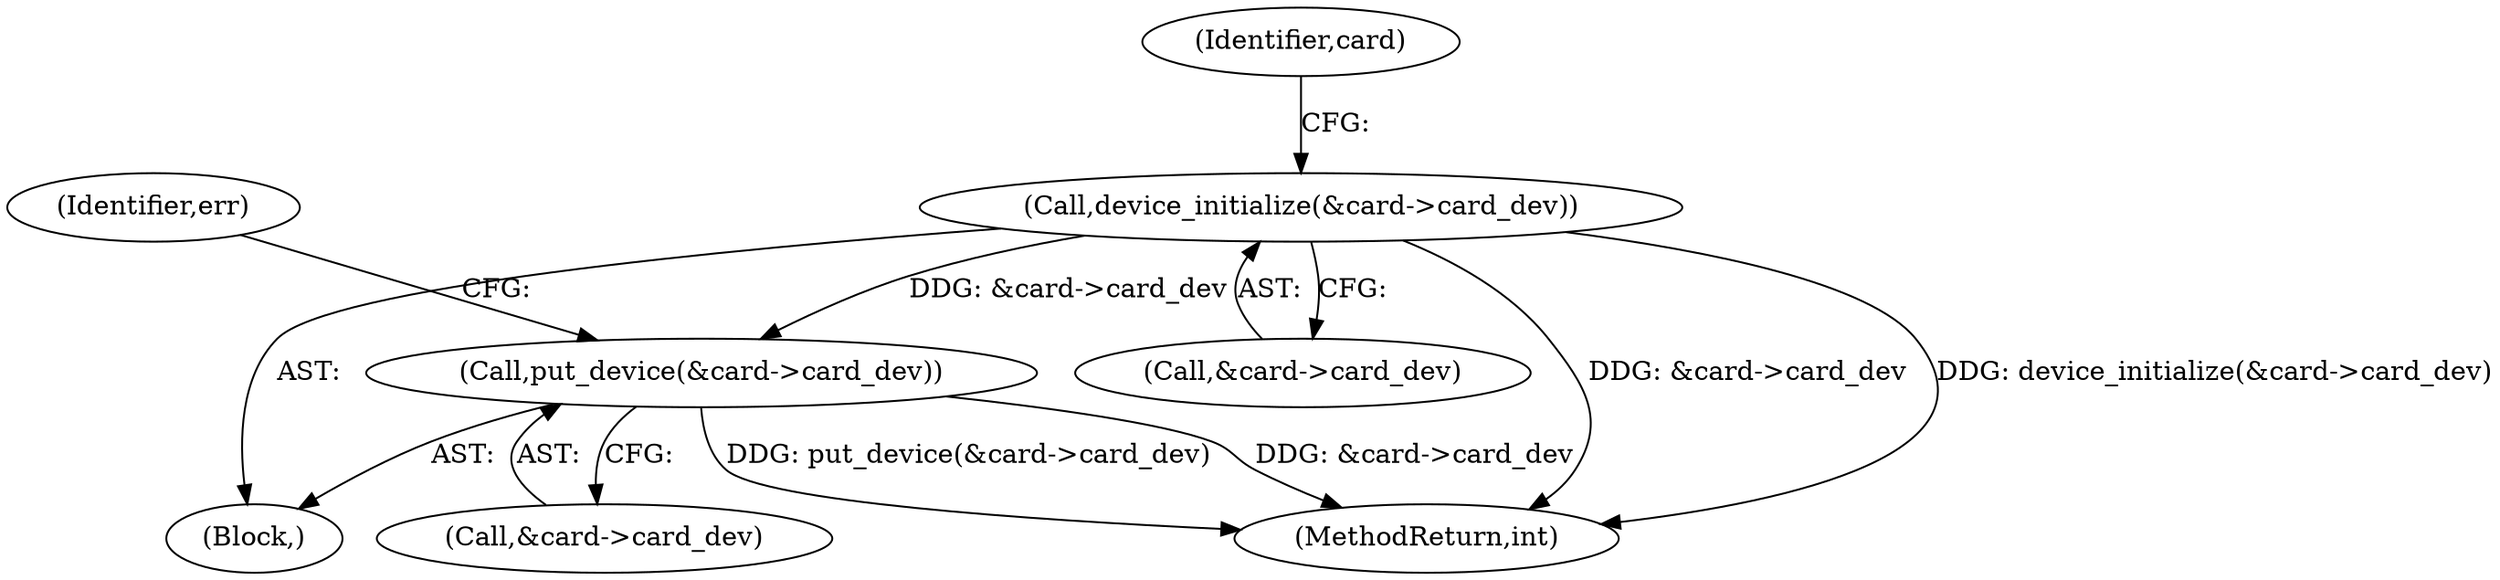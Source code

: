 digraph "0_linux_07f4d9d74a04aa7c72c5dae0ef97565f28f17b92_3@pointer" {
"1000332" [label="(Call,device_initialize(&card->card_dev))"];
"1000411" [label="(Call,put_device(&card->card_dev))"];
"1000412" [label="(Call,&card->card_dev)"];
"1000418" [label="(MethodReturn,int)"];
"1000340" [label="(Identifier,card)"];
"1000411" [label="(Call,put_device(&card->card_dev))"];
"1000333" [label="(Call,&card->card_dev)"];
"1000417" [label="(Identifier,err)"];
"1000332" [label="(Call,device_initialize(&card->card_dev))"];
"1000114" [label="(Block,)"];
"1000332" -> "1000114"  [label="AST: "];
"1000332" -> "1000333"  [label="CFG: "];
"1000333" -> "1000332"  [label="AST: "];
"1000340" -> "1000332"  [label="CFG: "];
"1000332" -> "1000418"  [label="DDG: &card->card_dev"];
"1000332" -> "1000418"  [label="DDG: device_initialize(&card->card_dev)"];
"1000332" -> "1000411"  [label="DDG: &card->card_dev"];
"1000411" -> "1000114"  [label="AST: "];
"1000411" -> "1000412"  [label="CFG: "];
"1000412" -> "1000411"  [label="AST: "];
"1000417" -> "1000411"  [label="CFG: "];
"1000411" -> "1000418"  [label="DDG: put_device(&card->card_dev)"];
"1000411" -> "1000418"  [label="DDG: &card->card_dev"];
}
